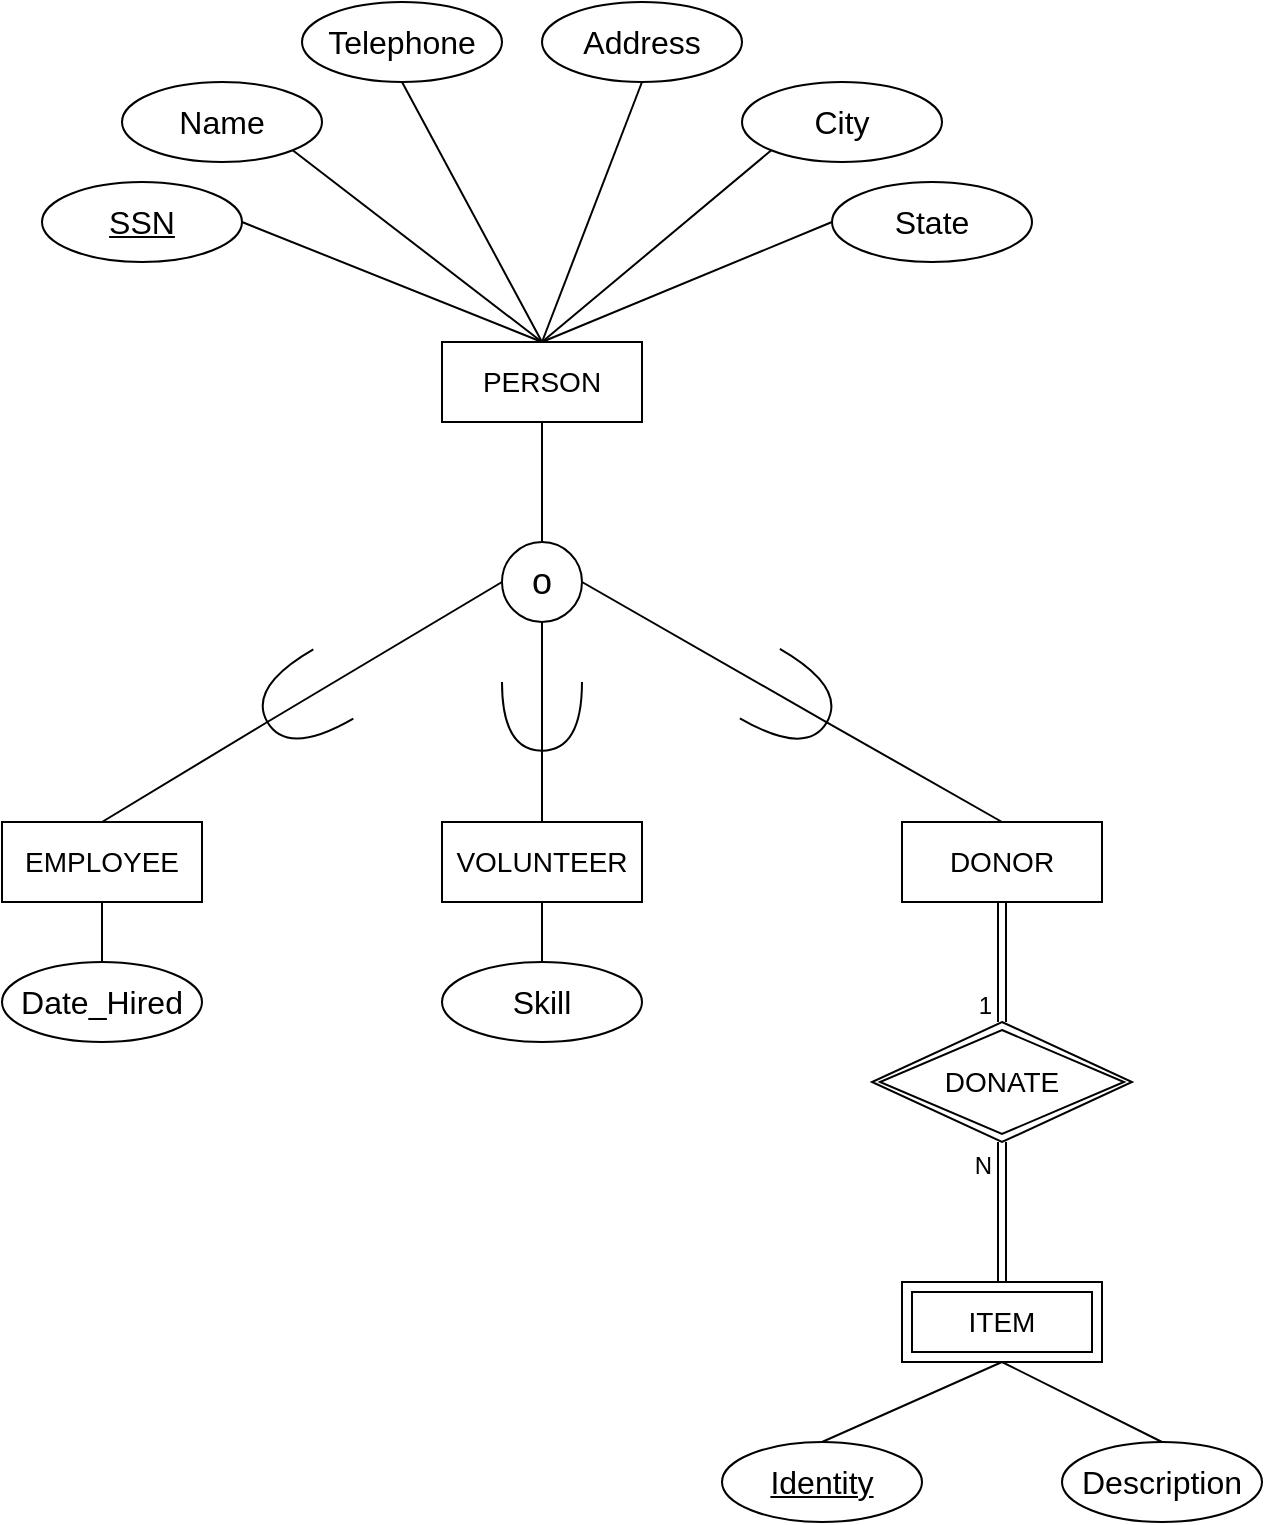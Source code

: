 <mxfile version="15.2.5" type="github">
  <diagram id="R2lEEEUBdFMjLlhIrx00" name="Page-1">
    <mxGraphModel dx="1422" dy="786" grid="1" gridSize="10" guides="1" tooltips="1" connect="1" arrows="1" fold="1" page="1" pageScale="1" pageWidth="850" pageHeight="1100" math="0" shadow="0" extFonts="Permanent Marker^https://fonts.googleapis.com/css?family=Permanent+Marker">
      <root>
        <mxCell id="0" />
        <mxCell id="1" parent="0" />
        <mxCell id="aUbExDcBJ5LjvKla5rTK-3" value="&lt;font style=&quot;font-size: 14px&quot;&gt;PERSON&lt;/font&gt;" style="whiteSpace=wrap;html=1;align=center;" parent="1" vertex="1">
          <mxGeometry x="390" y="330" width="100" height="40" as="geometry" />
        </mxCell>
        <mxCell id="aUbExDcBJ5LjvKla5rTK-4" value="&lt;font style=&quot;font-size: 14px&quot;&gt;VOLUNTEER&lt;/font&gt;" style="whiteSpace=wrap;html=1;align=center;" parent="1" vertex="1">
          <mxGeometry x="390" y="570" width="100" height="40" as="geometry" />
        </mxCell>
        <mxCell id="aUbExDcBJ5LjvKla5rTK-5" value="&lt;font style=&quot;font-size: 14px&quot;&gt;EMPLOYEE&lt;/font&gt;" style="whiteSpace=wrap;html=1;align=center;" parent="1" vertex="1">
          <mxGeometry x="170" y="570" width="100" height="40" as="geometry" />
        </mxCell>
        <mxCell id="aUbExDcBJ5LjvKla5rTK-7" value="&lt;font style=&quot;font-size: 14px&quot;&gt;DONOR&lt;/font&gt;" style="whiteSpace=wrap;html=1;align=center;" parent="1" vertex="1">
          <mxGeometry x="620" y="570" width="100" height="40" as="geometry" />
        </mxCell>
        <mxCell id="aUbExDcBJ5LjvKla5rTK-8" value="&lt;font style=&quot;font-size: 14px&quot;&gt;ITEM&lt;/font&gt;" style="shape=ext;margin=3;double=1;whiteSpace=wrap;html=1;align=center;" parent="1" vertex="1">
          <mxGeometry x="620" y="800" width="100" height="40" as="geometry" />
        </mxCell>
        <mxCell id="aUbExDcBJ5LjvKla5rTK-9" value="&lt;font style=&quot;font-size: 14px&quot;&gt;DONATE&lt;/font&gt;" style="shape=rhombus;double=1;perimeter=rhombusPerimeter;whiteSpace=wrap;html=1;align=center;" parent="1" vertex="1">
          <mxGeometry x="605" y="670" width="130" height="60" as="geometry" />
        </mxCell>
        <mxCell id="aUbExDcBJ5LjvKla5rTK-10" value="&lt;font size=&quot;3&quot;&gt;&lt;u&gt;SSN&lt;/u&gt;&lt;/font&gt;" style="ellipse;whiteSpace=wrap;html=1;align=center;" parent="1" vertex="1">
          <mxGeometry x="190" y="250" width="100" height="40" as="geometry" />
        </mxCell>
        <mxCell id="aUbExDcBJ5LjvKla5rTK-11" value="&lt;font size=&quot;3&quot;&gt;Name&lt;/font&gt;" style="ellipse;whiteSpace=wrap;html=1;align=center;" parent="1" vertex="1">
          <mxGeometry x="230" y="200" width="100" height="40" as="geometry" />
        </mxCell>
        <mxCell id="aUbExDcBJ5LjvKla5rTK-12" value="&lt;font size=&quot;3&quot;&gt;Address&lt;/font&gt;" style="ellipse;whiteSpace=wrap;html=1;align=center;" parent="1" vertex="1">
          <mxGeometry x="440" y="160" width="100" height="40" as="geometry" />
        </mxCell>
        <mxCell id="aUbExDcBJ5LjvKla5rTK-13" value="&lt;font size=&quot;3&quot;&gt;City&lt;/font&gt;" style="ellipse;whiteSpace=wrap;html=1;align=center;" parent="1" vertex="1">
          <mxGeometry x="540" y="200" width="100" height="40" as="geometry" />
        </mxCell>
        <mxCell id="aUbExDcBJ5LjvKla5rTK-14" value="&lt;font size=&quot;3&quot;&gt;State&lt;/font&gt;" style="ellipse;whiteSpace=wrap;html=1;align=center;" parent="1" vertex="1">
          <mxGeometry x="585" y="250" width="100" height="40" as="geometry" />
        </mxCell>
        <mxCell id="aUbExDcBJ5LjvKla5rTK-15" value="&lt;font size=&quot;3&quot;&gt;Telephone&lt;/font&gt;" style="ellipse;whiteSpace=wrap;html=1;align=center;" parent="1" vertex="1">
          <mxGeometry x="320" y="160" width="100" height="40" as="geometry" />
        </mxCell>
        <mxCell id="aUbExDcBJ5LjvKla5rTK-16" value="&lt;font size=&quot;3&quot;&gt;Date_Hired&lt;/font&gt;" style="ellipse;whiteSpace=wrap;html=1;align=center;" parent="1" vertex="1">
          <mxGeometry x="170" y="640" width="100" height="40" as="geometry" />
        </mxCell>
        <mxCell id="aUbExDcBJ5LjvKla5rTK-17" value="&lt;font size=&quot;3&quot;&gt;Skill&lt;/font&gt;" style="ellipse;whiteSpace=wrap;html=1;align=center;" parent="1" vertex="1">
          <mxGeometry x="390" y="640" width="100" height="40" as="geometry" />
        </mxCell>
        <mxCell id="aUbExDcBJ5LjvKla5rTK-18" value="&lt;font size=&quot;3&quot;&gt;&lt;u&gt;Identity&lt;/u&gt;&lt;/font&gt;" style="ellipse;whiteSpace=wrap;html=1;align=center;" parent="1" vertex="1">
          <mxGeometry x="530" y="880" width="100" height="40" as="geometry" />
        </mxCell>
        <mxCell id="aUbExDcBJ5LjvKla5rTK-19" value="&lt;font size=&quot;3&quot;&gt;Description&lt;/font&gt;" style="ellipse;whiteSpace=wrap;html=1;align=center;" parent="1" vertex="1">
          <mxGeometry x="700" y="880" width="100" height="40" as="geometry" />
        </mxCell>
        <mxCell id="aUbExDcBJ5LjvKla5rTK-20" value="" style="shape=link;html=1;rounded=0;entryX=0.5;entryY=0;entryDx=0;entryDy=0;exitX=0.5;exitY=1;exitDx=0;exitDy=0;" parent="1" source="aUbExDcBJ5LjvKla5rTK-7" target="aUbExDcBJ5LjvKla5rTK-9" edge="1">
          <mxGeometry relative="1" as="geometry">
            <mxPoint x="370" y="650" as="sourcePoint" />
            <mxPoint x="530" y="650" as="targetPoint" />
          </mxGeometry>
        </mxCell>
        <mxCell id="aUbExDcBJ5LjvKla5rTK-21" value="1" style="resizable=0;html=1;align=right;verticalAlign=bottom;" parent="aUbExDcBJ5LjvKla5rTK-20" connectable="0" vertex="1">
          <mxGeometry x="1" relative="1" as="geometry">
            <mxPoint x="-5" as="offset" />
          </mxGeometry>
        </mxCell>
        <mxCell id="aUbExDcBJ5LjvKla5rTK-22" value="" style="shape=link;html=1;rounded=0;exitX=0.5;exitY=0;exitDx=0;exitDy=0;entryX=0.5;entryY=1;entryDx=0;entryDy=0;" parent="1" source="aUbExDcBJ5LjvKla5rTK-8" target="aUbExDcBJ5LjvKla5rTK-9" edge="1">
          <mxGeometry relative="1" as="geometry">
            <mxPoint x="530" y="720" as="sourcePoint" />
            <mxPoint x="690" y="720" as="targetPoint" />
          </mxGeometry>
        </mxCell>
        <mxCell id="aUbExDcBJ5LjvKla5rTK-23" value="N" style="resizable=0;html=1;align=right;verticalAlign=bottom;" parent="aUbExDcBJ5LjvKla5rTK-22" connectable="0" vertex="1">
          <mxGeometry x="1" relative="1" as="geometry">
            <mxPoint x="-5" y="20" as="offset" />
          </mxGeometry>
        </mxCell>
        <mxCell id="aUbExDcBJ5LjvKla5rTK-24" value="" style="endArrow=none;html=1;rounded=0;exitX=0.5;exitY=1;exitDx=0;exitDy=0;entryX=0.5;entryY=0;entryDx=0;entryDy=0;" parent="1" source="aUbExDcBJ5LjvKla5rTK-4" target="aUbExDcBJ5LjvKla5rTK-17" edge="1">
          <mxGeometry relative="1" as="geometry">
            <mxPoint x="350" y="640" as="sourcePoint" />
            <mxPoint x="510" y="640" as="targetPoint" />
          </mxGeometry>
        </mxCell>
        <mxCell id="aUbExDcBJ5LjvKla5rTK-25" value="" style="endArrow=none;html=1;rounded=0;exitX=0.5;exitY=1;exitDx=0;exitDy=0;entryX=0.5;entryY=0;entryDx=0;entryDy=0;" parent="1" source="aUbExDcBJ5LjvKla5rTK-5" target="aUbExDcBJ5LjvKla5rTK-16" edge="1">
          <mxGeometry relative="1" as="geometry">
            <mxPoint x="450" y="620" as="sourcePoint" />
            <mxPoint x="390" y="650" as="targetPoint" />
          </mxGeometry>
        </mxCell>
        <mxCell id="aUbExDcBJ5LjvKla5rTK-26" value="" style="endArrow=none;html=1;rounded=0;exitX=0.5;exitY=0;exitDx=0;exitDy=0;entryX=1;entryY=0.5;entryDx=0;entryDy=0;" parent="1" source="aUbExDcBJ5LjvKla5rTK-3" target="aUbExDcBJ5LjvKla5rTK-10" edge="1">
          <mxGeometry relative="1" as="geometry">
            <mxPoint x="460" y="540" as="sourcePoint" />
            <mxPoint x="400" y="570" as="targetPoint" />
          </mxGeometry>
        </mxCell>
        <mxCell id="aUbExDcBJ5LjvKla5rTK-27" value="" style="endArrow=none;html=1;rounded=0;exitX=0.5;exitY=0;exitDx=0;exitDy=0;entryX=1;entryY=1;entryDx=0;entryDy=0;" parent="1" source="aUbExDcBJ5LjvKla5rTK-3" target="aUbExDcBJ5LjvKla5rTK-11" edge="1">
          <mxGeometry relative="1" as="geometry">
            <mxPoint x="450" y="340" as="sourcePoint" />
            <mxPoint x="300" y="280" as="targetPoint" />
          </mxGeometry>
        </mxCell>
        <mxCell id="aUbExDcBJ5LjvKla5rTK-28" value="" style="endArrow=none;html=1;rounded=0;exitX=0.5;exitY=0;exitDx=0;exitDy=0;entryX=0.5;entryY=1;entryDx=0;entryDy=0;" parent="1" source="aUbExDcBJ5LjvKla5rTK-3" target="aUbExDcBJ5LjvKla5rTK-15" edge="1">
          <mxGeometry relative="1" as="geometry">
            <mxPoint x="460" y="350" as="sourcePoint" />
            <mxPoint x="310" y="290" as="targetPoint" />
          </mxGeometry>
        </mxCell>
        <mxCell id="aUbExDcBJ5LjvKla5rTK-29" value="" style="endArrow=none;html=1;rounded=0;exitX=0.5;exitY=0;exitDx=0;exitDy=0;entryX=0.5;entryY=1;entryDx=0;entryDy=0;" parent="1" source="aUbExDcBJ5LjvKla5rTK-3" target="aUbExDcBJ5LjvKla5rTK-12" edge="1">
          <mxGeometry relative="1" as="geometry">
            <mxPoint x="450" y="340" as="sourcePoint" />
            <mxPoint x="320" y="300" as="targetPoint" />
          </mxGeometry>
        </mxCell>
        <mxCell id="aUbExDcBJ5LjvKla5rTK-30" value="" style="endArrow=none;html=1;rounded=0;exitX=0.5;exitY=0;exitDx=0;exitDy=0;entryX=0;entryY=1;entryDx=0;entryDy=0;" parent="1" source="aUbExDcBJ5LjvKla5rTK-3" target="aUbExDcBJ5LjvKla5rTK-13" edge="1">
          <mxGeometry relative="1" as="geometry">
            <mxPoint x="460" y="350" as="sourcePoint" />
            <mxPoint x="330" y="310" as="targetPoint" />
          </mxGeometry>
        </mxCell>
        <mxCell id="aUbExDcBJ5LjvKla5rTK-31" value="" style="endArrow=none;html=1;rounded=0;exitX=0.5;exitY=0;exitDx=0;exitDy=0;entryX=0;entryY=0.5;entryDx=0;entryDy=0;" parent="1" source="aUbExDcBJ5LjvKla5rTK-3" target="aUbExDcBJ5LjvKla5rTK-14" edge="1">
          <mxGeometry relative="1" as="geometry">
            <mxPoint x="470" y="360" as="sourcePoint" />
            <mxPoint x="340" y="320" as="targetPoint" />
          </mxGeometry>
        </mxCell>
        <mxCell id="aUbExDcBJ5LjvKla5rTK-33" value="&lt;font style=&quot;font-size: 18px&quot;&gt;o&lt;/font&gt;" style="ellipse;whiteSpace=wrap;html=1;align=center;" parent="1" vertex="1">
          <mxGeometry x="420" y="430" width="40" height="40" as="geometry" />
        </mxCell>
        <mxCell id="aUbExDcBJ5LjvKla5rTK-34" value="" style="endArrow=none;html=1;rounded=0;entryX=0.5;entryY=1;entryDx=0;entryDy=0;exitX=0.5;exitY=0;exitDx=0;exitDy=0;" parent="1" source="aUbExDcBJ5LjvKla5rTK-33" target="aUbExDcBJ5LjvKla5rTK-3" edge="1">
          <mxGeometry relative="1" as="geometry">
            <mxPoint x="150" y="530" as="sourcePoint" />
            <mxPoint x="310" y="530" as="targetPoint" />
          </mxGeometry>
        </mxCell>
        <mxCell id="aUbExDcBJ5LjvKla5rTK-36" value="" style="endArrow=none;html=1;rounded=0;exitX=0.5;exitY=0;exitDx=0;exitDy=0;entryX=1;entryY=0.5;entryDx=0;entryDy=0;entryPerimeter=0;" parent="1" source="aUbExDcBJ5LjvKla5rTK-4" target="aUbExDcBJ5LjvKla5rTK-44" edge="1">
          <mxGeometry relative="1" as="geometry">
            <mxPoint x="230" y="580.0" as="sourcePoint" />
            <mxPoint x="440" y="530" as="targetPoint" />
          </mxGeometry>
        </mxCell>
        <mxCell id="aUbExDcBJ5LjvKla5rTK-38" value="" style="endArrow=none;html=1;rounded=0;entryX=0.5;entryY=1;entryDx=0;entryDy=0;exitX=0.5;exitY=0;exitDx=0;exitDy=0;" parent="1" source="aUbExDcBJ5LjvKla5rTK-18" target="aUbExDcBJ5LjvKla5rTK-8" edge="1">
          <mxGeometry relative="1" as="geometry">
            <mxPoint x="440" y="590.0" as="sourcePoint" />
            <mxPoint x="440" y="490.0" as="targetPoint" />
          </mxGeometry>
        </mxCell>
        <mxCell id="aUbExDcBJ5LjvKla5rTK-39" value="" style="endArrow=none;html=1;rounded=0;entryX=0.5;entryY=1;entryDx=0;entryDy=0;exitX=0.5;exitY=0;exitDx=0;exitDy=0;" parent="1" source="aUbExDcBJ5LjvKla5rTK-19" target="aUbExDcBJ5LjvKla5rTK-8" edge="1">
          <mxGeometry relative="1" as="geometry">
            <mxPoint x="760" y="890" as="sourcePoint" />
            <mxPoint x="680" y="850" as="targetPoint" />
          </mxGeometry>
        </mxCell>
        <mxCell id="aUbExDcBJ5LjvKla5rTK-40" value="" style="shape=requiredInterface;html=1;verticalLabelPosition=bottom;rotation=-210;" parent="1" vertex="1">
          <mxGeometry x="300.13" y="490.48" width="38.08" height="40" as="geometry" />
        </mxCell>
        <mxCell id="aUbExDcBJ5LjvKla5rTK-42" value="" style="endArrow=none;html=1;rounded=0;entryX=0.5;entryY=0;entryDx=0;entryDy=0;exitX=1;exitY=0.5;exitDx=0;exitDy=0;exitPerimeter=0;" parent="1" source="aUbExDcBJ5LjvKla5rTK-40" target="aUbExDcBJ5LjvKla5rTK-5" edge="1">
          <mxGeometry relative="1" as="geometry">
            <mxPoint x="620" y="900" as="sourcePoint" />
            <mxPoint x="710" y="860" as="targetPoint" />
          </mxGeometry>
        </mxCell>
        <mxCell id="aUbExDcBJ5LjvKla5rTK-43" value="" style="endArrow=none;html=1;rounded=0;entryX=1;entryY=0.5;entryDx=0;entryDy=0;entryPerimeter=0;exitX=0;exitY=0.5;exitDx=0;exitDy=0;" parent="1" source="aUbExDcBJ5LjvKla5rTK-33" target="aUbExDcBJ5LjvKla5rTK-40" edge="1">
          <mxGeometry relative="1" as="geometry">
            <mxPoint x="210" y="620" as="sourcePoint" />
            <mxPoint x="370" y="620" as="targetPoint" />
          </mxGeometry>
        </mxCell>
        <mxCell id="aUbExDcBJ5LjvKla5rTK-44" value="" style="shape=requiredInterface;html=1;verticalLabelPosition=bottom;rotation=90;" parent="1" vertex="1">
          <mxGeometry x="422.83" y="497.16" width="34.33" height="40" as="geometry" />
        </mxCell>
        <mxCell id="aUbExDcBJ5LjvKla5rTK-45" value="" style="shape=requiredInterface;html=1;verticalLabelPosition=bottom;rotation=30;" parent="1" vertex="1">
          <mxGeometry x="546.34" y="490.48" width="38.66" height="40" as="geometry" />
        </mxCell>
        <mxCell id="aUbExDcBJ5LjvKla5rTK-46" value="" style="endArrow=none;html=1;rounded=0;exitX=0.5;exitY=1;exitDx=0;exitDy=0;entryX=1;entryY=0.5;entryDx=0;entryDy=0;entryPerimeter=0;" parent="1" source="aUbExDcBJ5LjvKla5rTK-33" target="aUbExDcBJ5LjvKla5rTK-44" edge="1">
          <mxGeometry relative="1" as="geometry">
            <mxPoint x="450" y="580.0" as="sourcePoint" />
            <mxPoint x="450" y="544.33" as="targetPoint" />
          </mxGeometry>
        </mxCell>
        <mxCell id="aUbExDcBJ5LjvKla5rTK-47" value="" style="endArrow=none;html=1;rounded=0;exitX=1;exitY=0.5;exitDx=0;exitDy=0;entryX=0.5;entryY=0;entryDx=0;entryDy=0;exitPerimeter=0;" parent="1" source="aUbExDcBJ5LjvKla5rTK-45" target="aUbExDcBJ5LjvKla5rTK-7" edge="1">
          <mxGeometry relative="1" as="geometry">
            <mxPoint x="460" y="590.0" as="sourcePoint" />
            <mxPoint x="460" y="554.33" as="targetPoint" />
          </mxGeometry>
        </mxCell>
        <mxCell id="aUbExDcBJ5LjvKla5rTK-48" value="" style="endArrow=none;html=1;rounded=0;exitX=1;exitY=0.5;exitDx=0;exitDy=0;entryX=1;entryY=0.5;entryDx=0;entryDy=0;exitPerimeter=0;" parent="1" source="aUbExDcBJ5LjvKla5rTK-45" target="aUbExDcBJ5LjvKla5rTK-33" edge="1">
          <mxGeometry relative="1" as="geometry">
            <mxPoint x="621.07" y="529.995" as="sourcePoint" />
            <mxPoint x="700" y="580.0" as="targetPoint" />
          </mxGeometry>
        </mxCell>
      </root>
    </mxGraphModel>
  </diagram>
</mxfile>
